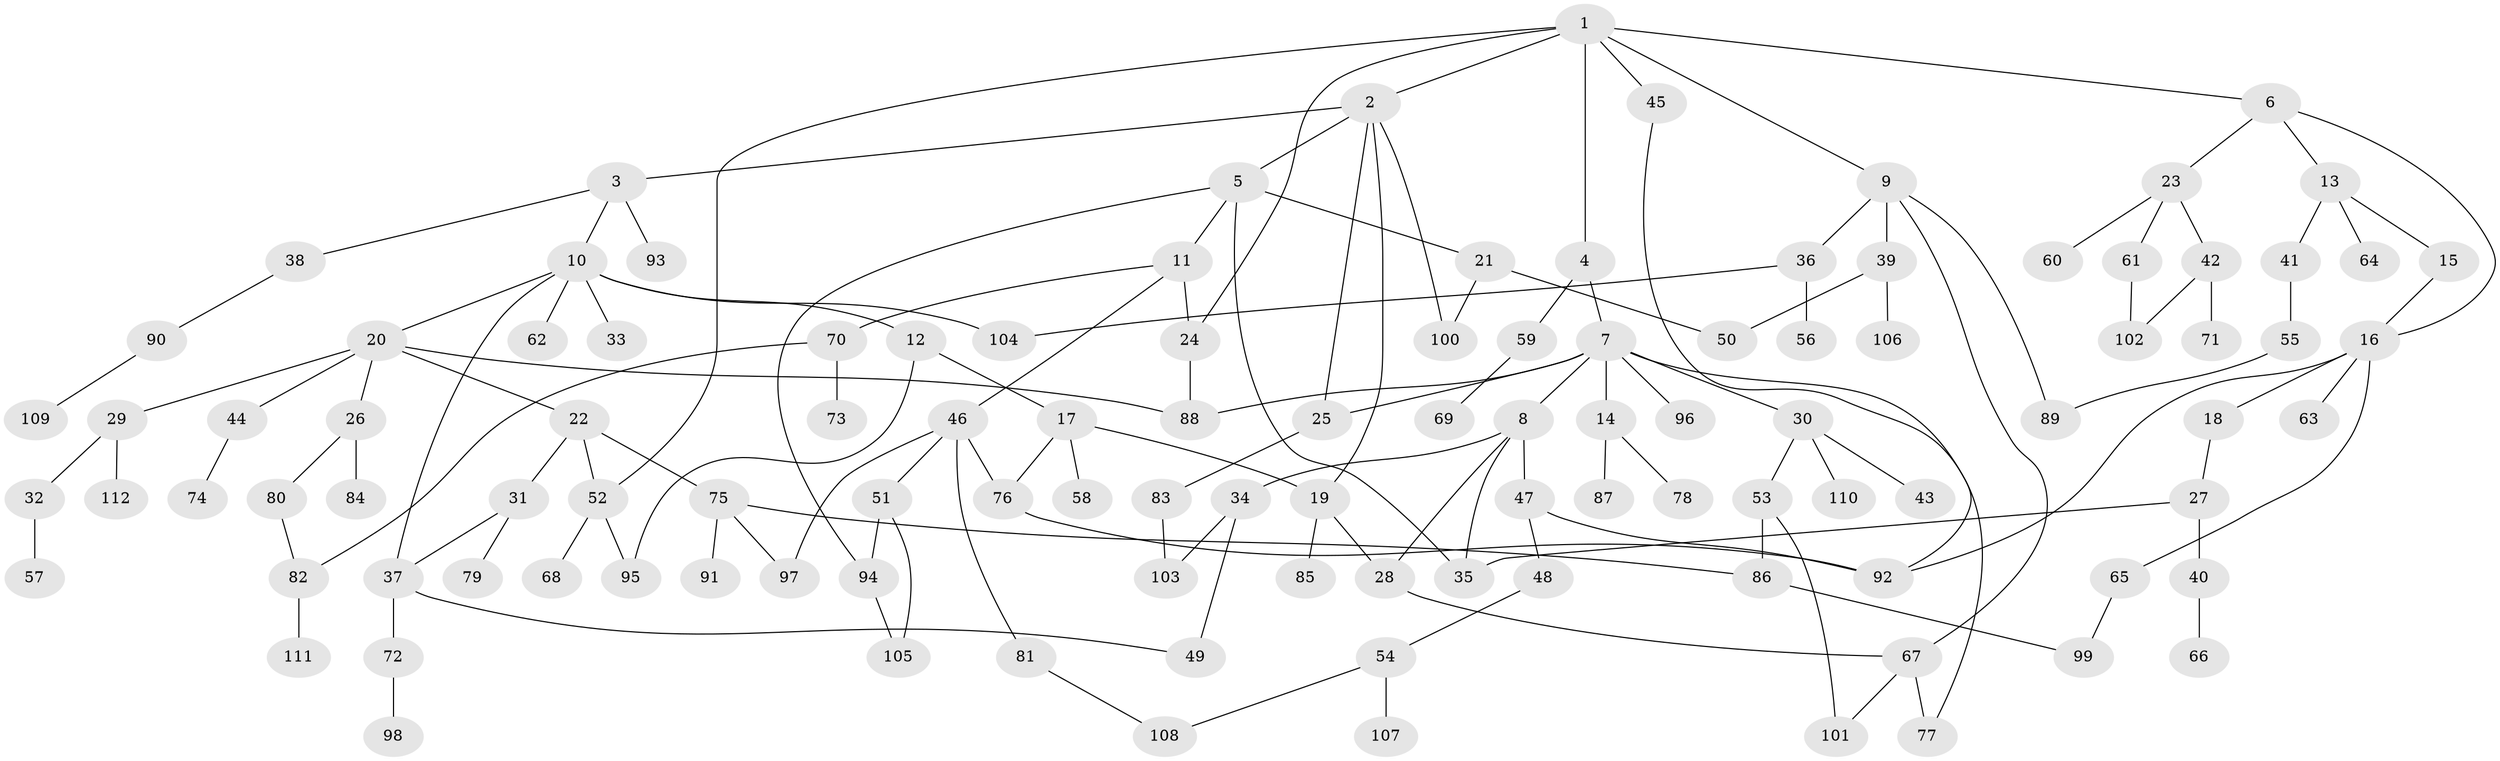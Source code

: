 // Generated by graph-tools (version 1.1) at 2025/42/03/09/25 04:42:14]
// undirected, 112 vertices, 144 edges
graph export_dot {
graph [start="1"]
  node [color=gray90,style=filled];
  1;
  2;
  3;
  4;
  5;
  6;
  7;
  8;
  9;
  10;
  11;
  12;
  13;
  14;
  15;
  16;
  17;
  18;
  19;
  20;
  21;
  22;
  23;
  24;
  25;
  26;
  27;
  28;
  29;
  30;
  31;
  32;
  33;
  34;
  35;
  36;
  37;
  38;
  39;
  40;
  41;
  42;
  43;
  44;
  45;
  46;
  47;
  48;
  49;
  50;
  51;
  52;
  53;
  54;
  55;
  56;
  57;
  58;
  59;
  60;
  61;
  62;
  63;
  64;
  65;
  66;
  67;
  68;
  69;
  70;
  71;
  72;
  73;
  74;
  75;
  76;
  77;
  78;
  79;
  80;
  81;
  82;
  83;
  84;
  85;
  86;
  87;
  88;
  89;
  90;
  91;
  92;
  93;
  94;
  95;
  96;
  97;
  98;
  99;
  100;
  101;
  102;
  103;
  104;
  105;
  106;
  107;
  108;
  109;
  110;
  111;
  112;
  1 -- 2;
  1 -- 4;
  1 -- 6;
  1 -- 9;
  1 -- 24;
  1 -- 45;
  1 -- 52;
  2 -- 3;
  2 -- 5;
  2 -- 25;
  2 -- 100;
  2 -- 19;
  3 -- 10;
  3 -- 38;
  3 -- 93;
  4 -- 7;
  4 -- 59;
  5 -- 11;
  5 -- 21;
  5 -- 94;
  5 -- 35;
  6 -- 13;
  6 -- 16;
  6 -- 23;
  7 -- 8;
  7 -- 14;
  7 -- 30;
  7 -- 96;
  7 -- 77;
  7 -- 88;
  7 -- 25;
  8 -- 28;
  8 -- 34;
  8 -- 35;
  8 -- 47;
  9 -- 36;
  9 -- 39;
  9 -- 67;
  9 -- 89;
  10 -- 12;
  10 -- 20;
  10 -- 33;
  10 -- 37;
  10 -- 62;
  10 -- 104;
  11 -- 46;
  11 -- 70;
  11 -- 24;
  12 -- 17;
  12 -- 95;
  13 -- 15;
  13 -- 41;
  13 -- 64;
  14 -- 78;
  14 -- 87;
  15 -- 16;
  16 -- 18;
  16 -- 63;
  16 -- 65;
  16 -- 92;
  17 -- 19;
  17 -- 58;
  17 -- 76;
  18 -- 27;
  19 -- 85;
  19 -- 28;
  20 -- 22;
  20 -- 26;
  20 -- 29;
  20 -- 44;
  20 -- 88;
  21 -- 50;
  21 -- 100;
  22 -- 31;
  22 -- 75;
  22 -- 52;
  23 -- 42;
  23 -- 60;
  23 -- 61;
  24 -- 88;
  25 -- 83;
  26 -- 80;
  26 -- 84;
  27 -- 40;
  27 -- 35;
  28 -- 67;
  29 -- 32;
  29 -- 112;
  30 -- 43;
  30 -- 53;
  30 -- 110;
  31 -- 79;
  31 -- 37;
  32 -- 57;
  34 -- 49;
  34 -- 103;
  36 -- 56;
  36 -- 104;
  37 -- 72;
  37 -- 49;
  38 -- 90;
  39 -- 106;
  39 -- 50;
  40 -- 66;
  41 -- 55;
  42 -- 71;
  42 -- 102;
  44 -- 74;
  45 -- 92;
  46 -- 51;
  46 -- 76;
  46 -- 81;
  46 -- 97;
  47 -- 48;
  47 -- 92;
  48 -- 54;
  51 -- 94;
  51 -- 105;
  52 -- 68;
  52 -- 95;
  53 -- 86;
  53 -- 101;
  54 -- 107;
  54 -- 108;
  55 -- 89;
  59 -- 69;
  61 -- 102;
  65 -- 99;
  67 -- 77;
  67 -- 101;
  70 -- 73;
  70 -- 82;
  72 -- 98;
  75 -- 91;
  75 -- 97;
  75 -- 86;
  76 -- 92;
  80 -- 82;
  81 -- 108;
  82 -- 111;
  83 -- 103;
  86 -- 99;
  90 -- 109;
  94 -- 105;
}
